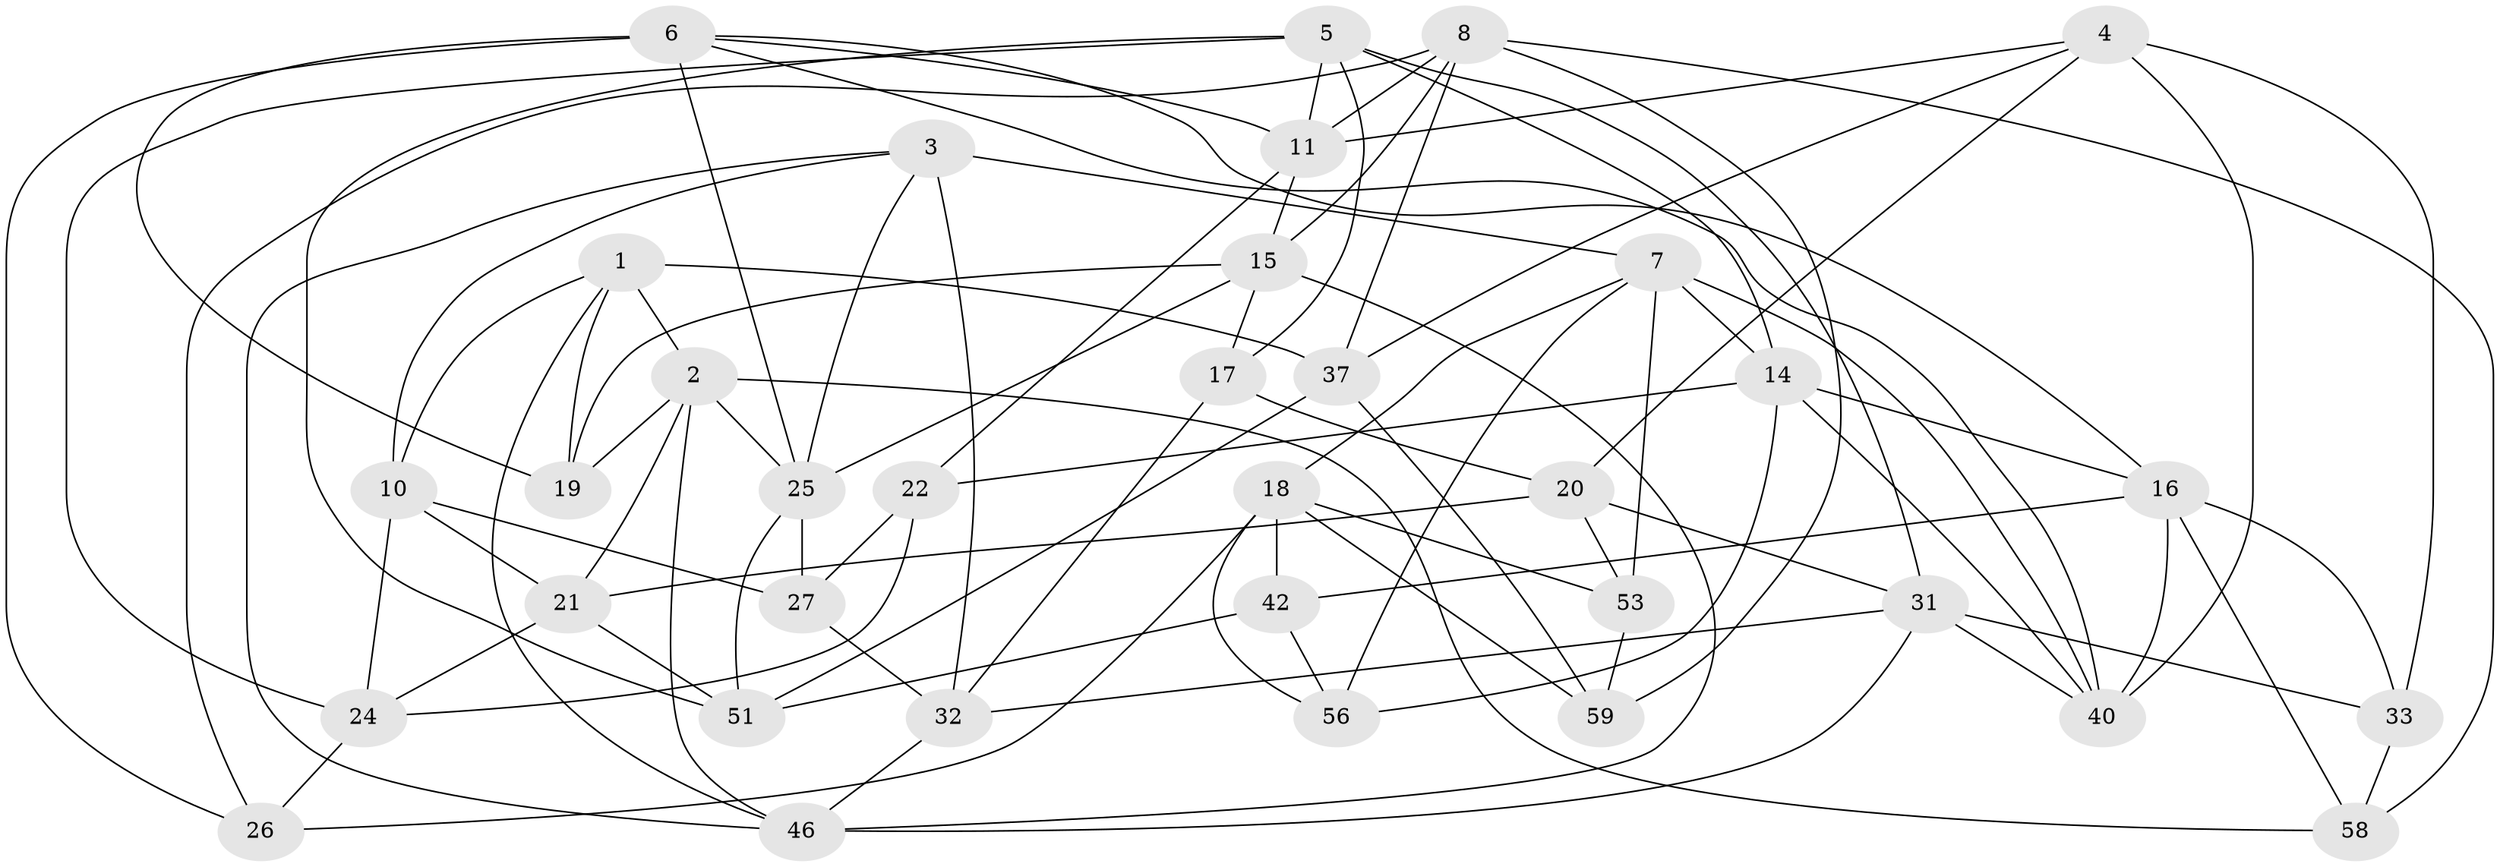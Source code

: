 // original degree distribution, {4: 1.0}
// Generated by graph-tools (version 1.1) at 2025/42/03/06/25 10:42:21]
// undirected, 35 vertices, 89 edges
graph export_dot {
graph [start="1"]
  node [color=gray90,style=filled];
  1 [super="+35"];
  2 [super="+49"];
  3 [super="+30"];
  4 [super="+23"];
  5 [super="+12"];
  6 [super="+13"];
  7 [super="+9"];
  8 [super="+44"];
  10 [super="+61"];
  11 [super="+29"];
  14 [super="+38"];
  15 [super="+36"];
  16 [super="+55"];
  17;
  18 [super="+54"];
  19;
  20 [super="+28"];
  21 [super="+48"];
  22 [super="+45"];
  24 [super="+41"];
  25 [super="+34"];
  26;
  27 [super="+43"];
  31 [super="+60"];
  32 [super="+57"];
  33;
  37 [super="+39"];
  40 [super="+50"];
  42;
  46 [super="+47"];
  51 [super="+52"];
  53;
  56;
  58;
  59;
  1 -- 37 [weight=2];
  1 -- 19;
  1 -- 10;
  1 -- 2;
  1 -- 46;
  2 -- 19;
  2 -- 58;
  2 -- 25;
  2 -- 46;
  2 -- 21;
  3 -- 46;
  3 -- 32 [weight=2];
  3 -- 25;
  3 -- 10;
  3 -- 7;
  4 -- 40;
  4 -- 11;
  4 -- 33;
  4 -- 20 [weight=2];
  4 -- 37;
  5 -- 14;
  5 -- 17;
  5 -- 31;
  5 -- 24;
  5 -- 51;
  5 -- 11;
  6 -- 26;
  6 -- 25;
  6 -- 40;
  6 -- 19;
  6 -- 16;
  6 -- 11;
  7 -- 56;
  7 -- 18;
  7 -- 53;
  7 -- 14;
  7 -- 40;
  8 -- 26;
  8 -- 11;
  8 -- 37;
  8 -- 58;
  8 -- 59;
  8 -- 15;
  10 -- 24;
  10 -- 27 [weight=2];
  10 -- 21;
  11 -- 22;
  11 -- 15;
  14 -- 16;
  14 -- 56;
  14 -- 22;
  14 -- 40;
  15 -- 17;
  15 -- 19;
  15 -- 46;
  15 -- 25;
  16 -- 33;
  16 -- 58;
  16 -- 42;
  16 -- 40;
  17 -- 32;
  17 -- 20;
  18 -- 26;
  18 -- 59;
  18 -- 53;
  18 -- 56;
  18 -- 42;
  20 -- 53;
  20 -- 31;
  20 -- 21;
  21 -- 24;
  21 -- 51 [weight=2];
  22 -- 27 [weight=2];
  22 -- 24 [weight=2];
  24 -- 26;
  25 -- 27;
  25 -- 51;
  27 -- 32;
  31 -- 40;
  31 -- 33;
  31 -- 32;
  31 -- 46;
  32 -- 46;
  33 -- 58;
  37 -- 59;
  37 -- 51;
  42 -- 51;
  42 -- 56;
  53 -- 59;
}
